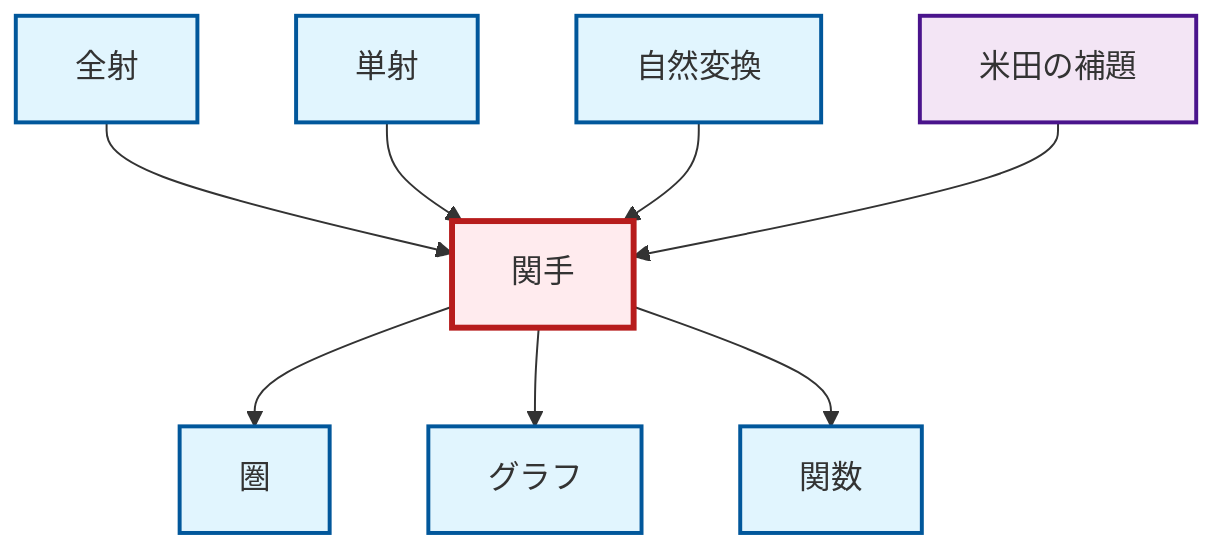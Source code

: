 graph TD
    classDef definition fill:#e1f5fe,stroke:#01579b,stroke-width:2px
    classDef theorem fill:#f3e5f5,stroke:#4a148c,stroke-width:2px
    classDef axiom fill:#fff3e0,stroke:#e65100,stroke-width:2px
    classDef example fill:#e8f5e9,stroke:#1b5e20,stroke-width:2px
    classDef current fill:#ffebee,stroke:#b71c1c,stroke-width:3px
    thm-yoneda["米田の補題"]:::theorem
    def-function["関数"]:::definition
    def-natural-transformation["自然変換"]:::definition
    def-category["圏"]:::definition
    def-epimorphism["全射"]:::definition
    def-functor["関手"]:::definition
    def-monomorphism["単射"]:::definition
    def-graph["グラフ"]:::definition
    def-functor --> def-category
    def-epimorphism --> def-functor
    def-functor --> def-graph
    def-monomorphism --> def-functor
    def-natural-transformation --> def-functor
    thm-yoneda --> def-functor
    def-functor --> def-function
    class def-functor current